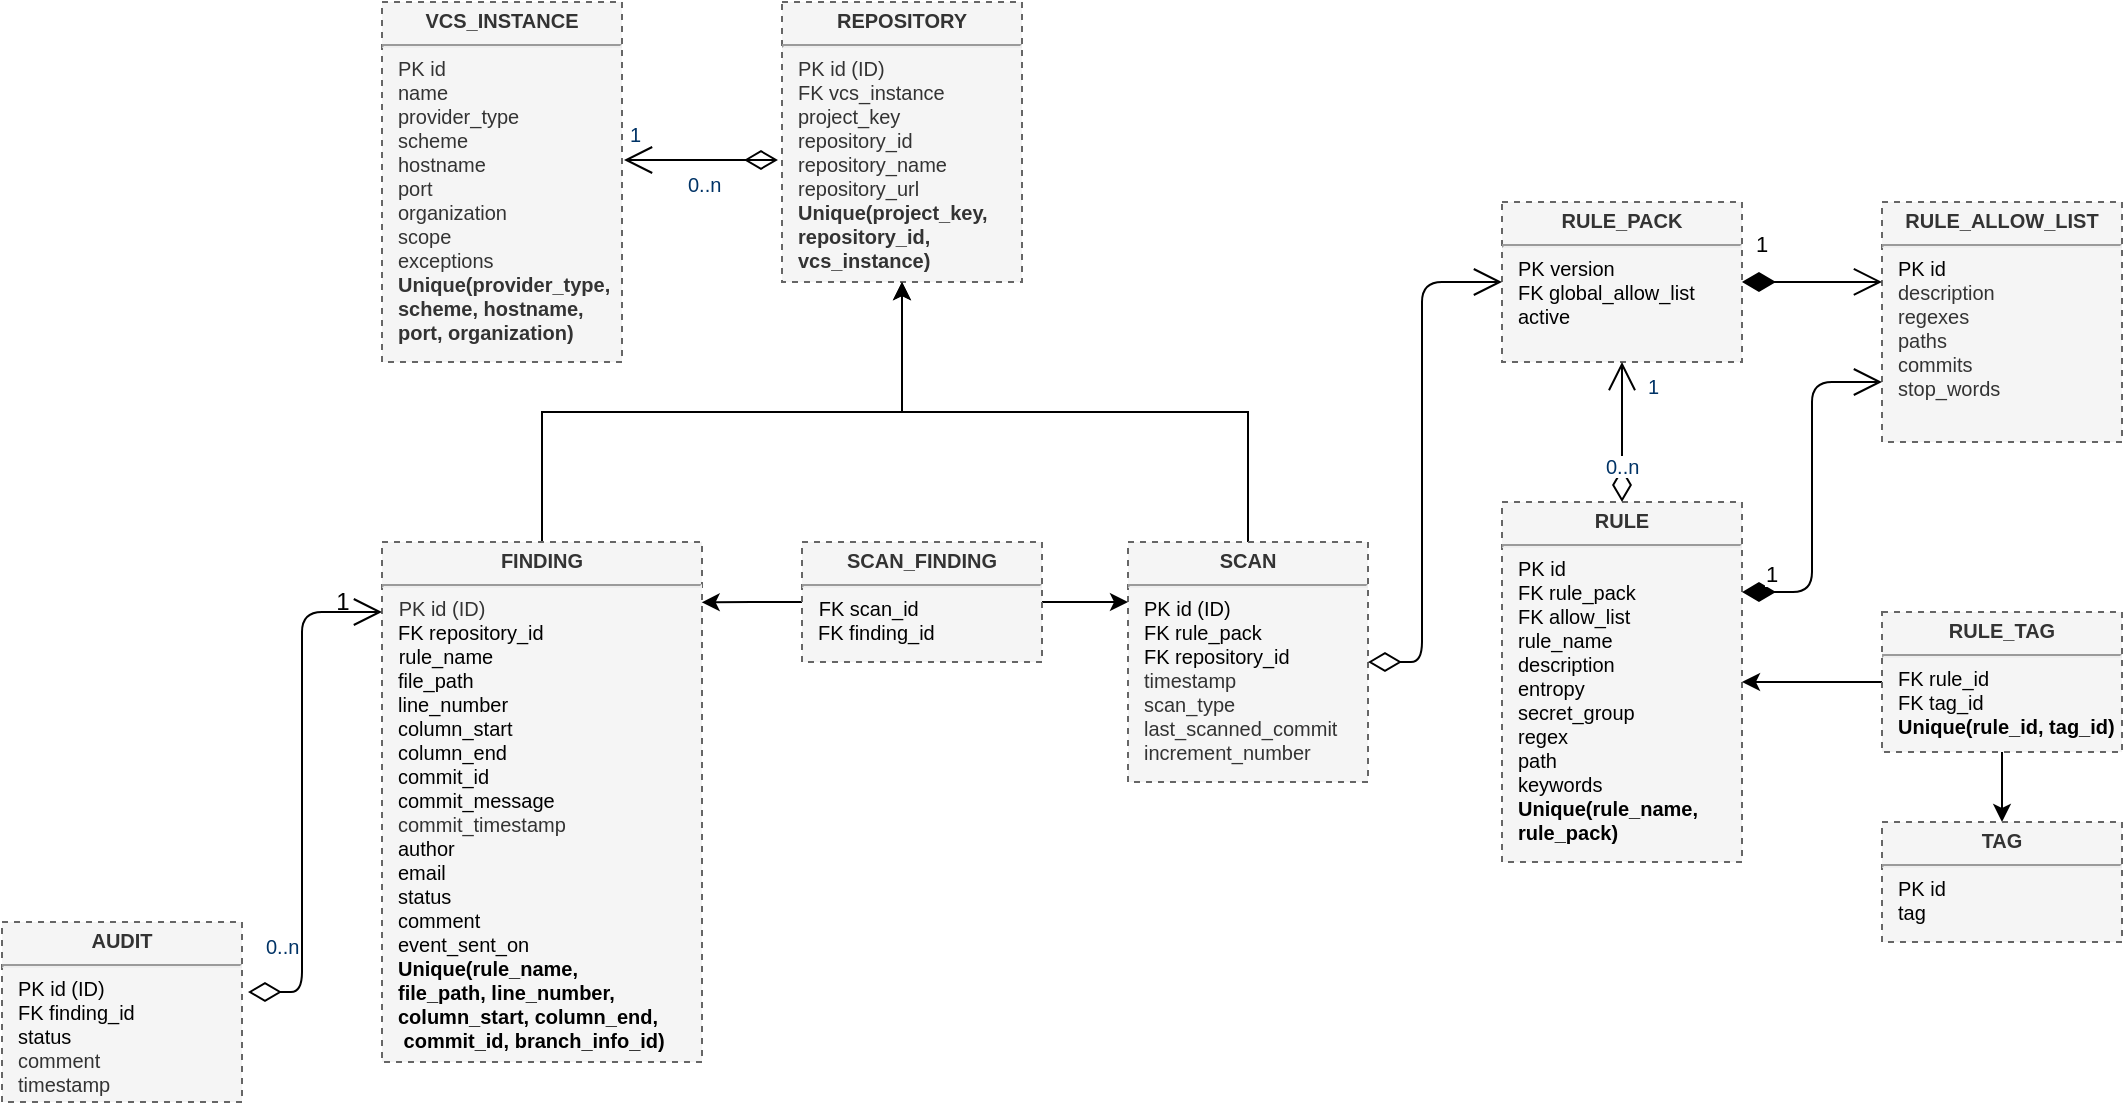 <mxfile version="11.1.4" type="device"><diagram id="ASBPKrMZcy1E8r9wkDOf" name="RESC DB Datamodel"><mxGraphModel dx="1418" dy="1044" grid="1" gridSize="10" guides="1" tooltips="1" connect="1" arrows="1" fold="1" page="0" pageScale="1" pageWidth="850" pageHeight="1100" math="0" shadow="0"><root><mxCell id="0"/><mxCell id="1" parent="0"/><mxCell id="iGn93bfAbuCoAqJOm0m--1" value="&lt;p style=&quot;margin: 4px 0px 0px ; text-align: center ; font-size: 10px&quot;&gt;&lt;b style=&quot;font-size: 10px&quot;&gt;REPOSITORY&lt;/b&gt;&lt;/p&gt;&lt;hr style=&quot;font-size: 10px&quot;&gt;&lt;p style=&quot;margin: 0px 0px 0px 8px ; font-size: 10px&quot;&gt;PK id (ID)&lt;/p&gt;&lt;p style=&quot;margin: 0px 0px 0px 8px ; font-size: 10px&quot;&gt;FK vcs_instance&lt;br&gt;&lt;/p&gt;&lt;p style=&quot;margin: 0px 0px 0px 8px ; font-size: 10px&quot;&gt;project_key&lt;/p&gt;&lt;p style=&quot;margin: 0px 0px 0px 8px ; font-size: 10px&quot;&gt;repository_id&lt;/p&gt;&lt;p style=&quot;margin: 0px 0px 0px 8px ; font-size: 10px&quot;&gt;repository_name&lt;/p&gt;&lt;p style=&quot;margin: 0px 0px 0px 8px ; font-size: 10px&quot;&gt;repository_url&lt;/p&gt;&lt;p style=&quot;margin: 0px 0px 0px 8px&quot;&gt;&lt;b&gt;Unique(project_key,&amp;nbsp;&lt;/b&gt;&lt;/p&gt;&lt;p style=&quot;margin: 0px 0px 0px 8px&quot;&gt;&lt;b&gt;repository_id,&amp;nbsp;&lt;/b&gt;&lt;/p&gt;&lt;p style=&quot;margin: 0px 0px 0px 8px&quot;&gt;&lt;b&gt;vcs_instance)&lt;/b&gt;&lt;/p&gt;" style="verticalAlign=top;align=left;overflow=fill;fontSize=10;fontFamily=Helvetica;html=1;rounded=0;shadow=0;glass=0;dashed=1;comic=0;fillColor=#f5f5f5;strokeColor=#666666;fontColor=#333333;" parent="1" vertex="1"><mxGeometry x="250" y="-40" width="120" height="140" as="geometry"/></mxCell><mxCell id="iGn93bfAbuCoAqJOm0m--2" style="edgeStyle=orthogonalEdgeStyle;rounded=0;orthogonalLoop=1;jettySize=auto;html=1;exitX=0.5;exitY=0;exitDx=0;exitDy=0;entryX=0.5;entryY=1;entryDx=0;entryDy=0;" parent="1" source="iGn93bfAbuCoAqJOm0m--3" target="iGn93bfAbuCoAqJOm0m--1" edge="1"><mxGeometry relative="1" as="geometry"><mxPoint x="310" y="110" as="targetPoint"/></mxGeometry></mxCell><mxCell id="iGn93bfAbuCoAqJOm0m--3" value="&lt;p style=&quot;margin: 4px 0px 0px ; text-align: center&quot;&gt;&lt;b&gt;&lt;font style=&quot;font-size: 10px&quot;&gt;FINDING&lt;/font&gt;&lt;/b&gt;&lt;/p&gt;&lt;hr&gt;&amp;nbsp; &amp;nbsp;PK id (ID)&lt;br&gt;&lt;p style=&quot;margin: 0px 0px 0px 8px&quot;&gt;&lt;font color=&quot;#000000&quot;&gt;&lt;span&gt;FK repository_id&lt;/span&gt;&lt;/font&gt;&lt;/p&gt;&lt;span style=&quot;color: rgb(0 , 0 , 0) ; text-align: center&quot;&gt;&amp;nbsp; &amp;nbsp;rule_name&lt;/span&gt;&lt;p style=&quot;margin: 0px 0px 0px 8px&quot;&gt;&lt;font style=&quot;font-size: 10px&quot;&gt;&lt;span style=&quot;color: rgb(0 , 0 , 0) ; text-align: center&quot;&gt;file_path&lt;/span&gt;&lt;br style=&quot;color: rgb(0 , 0 , 0) ; text-align: center&quot;&gt;&lt;span style=&quot;color: rgb(0 , 0 , 0) ; text-align: center&quot;&gt;line_number&lt;/span&gt;&lt;/font&gt;&lt;/p&gt;&lt;p style=&quot;margin: 0px 0px 0px 8px&quot;&gt;&lt;font style=&quot;font-size: 10px&quot;&gt;&lt;span style=&quot;color: rgb(0 , 0 , 0) ; text-align: center&quot;&gt;column_start&lt;/span&gt;&lt;/font&gt;&lt;/p&gt;&lt;p style=&quot;margin: 0px 0px 0px 8px&quot;&gt;&lt;font style=&quot;font-size: 10px&quot;&gt;&lt;span style=&quot;color: rgb(0 , 0 , 0) ; text-align: center&quot;&gt;column_end&lt;/span&gt;&lt;/font&gt;&lt;/p&gt;&lt;p style=&quot;margin: 0px 0px 0px 8px&quot;&gt;&lt;font style=&quot;font-size: 10px&quot;&gt;&lt;span style=&quot;color: rgb(0 , 0 , 0) ; text-align: center&quot;&gt;commit_id&lt;/span&gt;&lt;br style=&quot;color: rgb(0 , 0 , 0) ; text-align: center&quot;&gt;&lt;span style=&quot;color: rgb(0 , 0 , 0) ; text-align: center&quot;&gt;commit_message&lt;/span&gt;&lt;/font&gt;&lt;/p&gt;&lt;p style=&quot;margin: 0px 0px 0px 8px&quot;&gt;&lt;font style=&quot;font-size: 10px&quot;&gt;commit_timestamp&lt;br style=&quot;color: rgb(0 , 0 , 0) ; text-align: center&quot;&gt;&lt;span style=&quot;color: rgb(0 , 0 , 0) ; text-align: center&quot;&gt;author&lt;/span&gt;&lt;/font&gt;&lt;/p&gt;&lt;p style=&quot;margin: 0px 0px 0px 8px&quot;&gt;&lt;font style=&quot;font-size: 10px&quot;&gt;&lt;span style=&quot;color: rgb(0 , 0 , 0) ; text-align: center&quot;&gt;email&lt;/span&gt;&lt;/font&gt;&lt;/p&gt;&lt;p style=&quot;margin: 0px 0px 0px 8px&quot;&gt;&lt;font style=&quot;font-size: 10px&quot;&gt;&lt;span style=&quot;color: rgb(0 , 0 , 0) ; text-align: center&quot;&gt;status&lt;/span&gt;&lt;/font&gt;&lt;/p&gt;&lt;p style=&quot;margin: 0px 0px 0px 8px&quot;&gt;&lt;font style=&quot;font-size: 10px&quot;&gt;&lt;span style=&quot;color: rgb(0 , 0 , 0) ; text-align: center&quot;&gt;comment&lt;/span&gt;&lt;/font&gt;&lt;/p&gt;&lt;p style=&quot;margin: 0px 0px 0px 8px&quot;&gt;&lt;font style=&quot;font-size: 10px&quot;&gt;&lt;span style=&quot;color: rgb(0 , 0 , 0) ; text-align: center&quot;&gt;event_sent_on&lt;/span&gt;&lt;/font&gt;&lt;/p&gt;&lt;p style=&quot;margin: 0px 0px 0px 8px&quot;&gt;&lt;font style=&quot;font-size: 10px&quot;&gt;&lt;span style=&quot;color: rgb(0 , 0 , 0) ; text-align: center&quot;&gt;&lt;b&gt;Unique(rule_name,&amp;nbsp;&lt;/b&gt;&lt;/span&gt;&lt;/font&gt;&lt;/p&gt;&lt;p style=&quot;margin: 0px 0px 0px 8px&quot;&gt;&lt;font style=&quot;font-size: 10px&quot;&gt;&lt;span style=&quot;color: rgb(0 , 0 , 0) ; text-align: center&quot;&gt;&lt;b&gt;file_path, line_number,&amp;nbsp;&lt;/b&gt;&lt;/span&gt;&lt;/font&gt;&lt;/p&gt;&lt;p style=&quot;margin: 0px 0px 0px 8px&quot;&gt;&lt;font style=&quot;font-size: 10px&quot;&gt;&lt;span style=&quot;color: rgb(0 , 0 , 0) ; text-align: center&quot;&gt;&lt;b&gt;column_start, column_end,&lt;/b&gt;&lt;/span&gt;&lt;/font&gt;&lt;/p&gt;&lt;p style=&quot;margin: 0px 0px 0px 8px&quot;&gt;&lt;b&gt;&lt;font style=&quot;font-size: 10px&quot;&gt;&lt;span style=&quot;color: rgb(0 , 0 , 0) ; text-align: center&quot;&gt;&amp;nbsp;commit_id,&amp;nbsp;&lt;/span&gt;&lt;/font&gt;&lt;span style=&quot;color: rgb(0 , 0 , 0) ; text-align: center&quot;&gt;branch_info_id)&lt;/span&gt;&lt;/b&gt;&lt;/p&gt;" style="verticalAlign=top;align=left;overflow=fill;fontSize=10;fontFamily=Helvetica;html=1;rounded=0;shadow=0;glass=0;dashed=1;comic=0;fillColor=#f5f5f5;strokeColor=#666666;fontColor=#333333;" parent="1" vertex="1"><mxGeometry x="50" y="230" width="160" height="260" as="geometry"/></mxCell><mxCell id="iGn93bfAbuCoAqJOm0m--4" value="&lt;p style=&quot;margin: 4px 0px 0px ; text-align: center&quot;&gt;&lt;b&gt;RULE&lt;/b&gt;&lt;/p&gt;&lt;hr&gt;&lt;p style=&quot;margin: 0px 0px 0px 8px&quot;&gt;&lt;font color=&quot;#000000&quot;&gt;&lt;span style=&quot;white-space: normal&quot;&gt;PK id&lt;/span&gt;&lt;/font&gt;&lt;/p&gt;&lt;p style=&quot;margin: 0px 0px 0px 8px&quot;&gt;&lt;font color=&quot;#000000&quot;&gt;&lt;span style=&quot;white-space: normal&quot;&gt;FK rule_pack&lt;/span&gt;&lt;/font&gt;&lt;/p&gt;&lt;p style=&quot;margin: 0px 0px 0px 8px&quot;&gt;&lt;font color=&quot;#000000&quot;&gt;&lt;span style=&quot;white-space: normal&quot;&gt;FK allow_list&lt;/span&gt;&lt;/font&gt;&lt;/p&gt;&lt;p style=&quot;margin: 0px 0px 0px 8px&quot;&gt;&lt;font color=&quot;#000000&quot;&gt;&lt;span style=&quot;white-space: normal&quot;&gt;rule_name&lt;/span&gt;&lt;/font&gt;&lt;/p&gt;&lt;p style=&quot;margin: 0px 0px 0px 8px&quot;&gt;&lt;font color=&quot;#000000&quot;&gt;&lt;span style=&quot;white-space: normal&quot;&gt;description&lt;/span&gt;&lt;/font&gt;&lt;/p&gt;&lt;p style=&quot;margin: 0px 0px 0px 8px&quot;&gt;&lt;font color=&quot;#000000&quot;&gt;&lt;span style=&quot;white-space: normal&quot;&gt;entropy&lt;/span&gt;&lt;/font&gt;&lt;/p&gt;&lt;p style=&quot;margin: 0px 0px 0px 8px&quot;&gt;&lt;font color=&quot;#000000&quot;&gt;&lt;span style=&quot;white-space: normal&quot;&gt;secret_group&lt;/span&gt;&lt;/font&gt;&lt;/p&gt;&lt;p style=&quot;margin: 0px 0px 0px 8px&quot;&gt;&lt;font color=&quot;#000000&quot;&gt;&lt;span style=&quot;white-space: normal&quot;&gt;regex&lt;/span&gt;&lt;/font&gt;&lt;/p&gt;&lt;p style=&quot;margin: 0px 0px 0px 8px&quot;&gt;&lt;font color=&quot;#000000&quot;&gt;&lt;span style=&quot;white-space: normal&quot;&gt;path&lt;/span&gt;&lt;/font&gt;&lt;/p&gt;&lt;p style=&quot;margin: 0px 0px 0px 8px&quot;&gt;&lt;font color=&quot;#000000&quot;&gt;&lt;span style=&quot;white-space: normal&quot;&gt;keywords&lt;/span&gt;&lt;/font&gt;&lt;/p&gt;&lt;p style=&quot;margin: 0px 0px 0px 8px&quot;&gt;&lt;font color=&quot;#000000&quot;&gt;&lt;span style=&quot;white-space: normal&quot;&gt;&lt;b&gt;Unique(rule_name, rule_pack)&lt;/b&gt;&lt;/span&gt;&lt;/font&gt;&lt;/p&gt;" style="verticalAlign=top;align=left;overflow=fill;fontSize=10;fontFamily=Helvetica;html=1;rounded=0;shadow=0;glass=0;dashed=1;comic=0;fillColor=#f5f5f5;strokeColor=#666666;fontColor=#333333;" parent="1" vertex="1"><mxGeometry x="610" y="210" width="120" height="180" as="geometry"/></mxCell><mxCell id="iGn93bfAbuCoAqJOm0m--6" style="edgeStyle=orthogonalEdgeStyle;rounded=0;orthogonalLoop=1;jettySize=auto;html=1;entryX=0.5;entryY=1;entryDx=0;entryDy=0;exitX=0.5;exitY=0;exitDx=0;exitDy=0;" parent="1" source="iGn93bfAbuCoAqJOm0m--7" target="iGn93bfAbuCoAqJOm0m--1" edge="1"><mxGeometry relative="1" as="geometry"><mxPoint x="305" y="170" as="targetPoint"/></mxGeometry></mxCell><mxCell id="iGn93bfAbuCoAqJOm0m--7" value="&lt;p style=&quot;margin: 4px 0px 0px ; text-align: center&quot;&gt;&lt;b&gt;SCAN&lt;/b&gt;&lt;/p&gt;&lt;hr&gt;&lt;p style=&quot;margin: 0px 0px 0px 8px&quot;&gt;&lt;font color=&quot;#000000&quot;&gt;&lt;span style=&quot;white-space: normal&quot;&gt;PK id (ID)&lt;/span&gt;&lt;/font&gt;&lt;/p&gt;&lt;p style=&quot;margin: 0px 0px 0px 8px&quot;&gt;&lt;span style=&quot;white-space: normal ; color: rgb(0 , 0 , 0)&quot;&gt;FK rule_pack&lt;/span&gt;&lt;br&gt;&lt;/p&gt;&lt;p style=&quot;margin: 0px 0px 0px 8px&quot;&gt;&lt;span style=&quot;white-space: normal ; color: rgb(0 , 0 , 0)&quot;&gt;FK repository_id&lt;/span&gt;&lt;/p&gt;&lt;p style=&quot;margin: 0px 0px 0px 8px&quot;&gt;timestamp&lt;br&gt;&lt;/p&gt;&lt;p style=&quot;margin: 0px 0px 0px 8px&quot;&gt;scan_type&lt;/p&gt;&lt;p style=&quot;margin: 0px 0px 0px 8px&quot;&gt;last_scanned_commit&lt;/p&gt;&lt;p style=&quot;margin: 0px 0px 0px 8px&quot;&gt;increment_number&lt;/p&gt;" style="verticalAlign=top;align=left;overflow=fill;fontSize=10;fontFamily=Helvetica;html=1;rounded=0;shadow=0;glass=0;dashed=1;comic=0;fillColor=#f5f5f5;strokeColor=#666666;fontColor=#333333;" parent="1" vertex="1"><mxGeometry x="423" y="230" width="120" height="120" as="geometry"/></mxCell><mxCell id="iGn93bfAbuCoAqJOm0m--8" value="&lt;p style=&quot;margin: 4px 0px 0px ; text-align: center&quot;&gt;&lt;b&gt;RULE_ALLOW_LIST&lt;/b&gt;&lt;/p&gt;&lt;hr&gt;&lt;p style=&quot;margin: 0px 0px 0px 8px&quot;&gt;&lt;font color=&quot;#000000&quot;&gt;&lt;span style=&quot;white-space: normal&quot;&gt;PK id&lt;/span&gt;&lt;/font&gt;&lt;/p&gt;&lt;p style=&quot;margin: 0px 0px 0px 8px&quot;&gt;description&lt;/p&gt;&lt;p style=&quot;margin: 0px 0px 0px 8px&quot;&gt;regexes&lt;/p&gt;&lt;p style=&quot;margin: 0px 0px 0px 8px&quot;&gt;paths&lt;/p&gt;&lt;p style=&quot;margin: 0px 0px 0px 8px&quot;&gt;commits&lt;/p&gt;&lt;p style=&quot;margin: 0px 0px 0px 8px&quot;&gt;stop_words&lt;/p&gt;&lt;p style=&quot;margin: 0px 0px 0px 8px&quot;&gt;&lt;br&gt;&lt;/p&gt;" style="verticalAlign=top;align=left;overflow=fill;fontSize=10;fontFamily=Helvetica;html=1;rounded=0;shadow=0;glass=0;dashed=1;comic=0;fillColor=#f5f5f5;strokeColor=#666666;fontColor=#333333;" parent="1" vertex="1"><mxGeometry x="800" y="60" width="120" height="120" as="geometry"/></mxCell><mxCell id="iGn93bfAbuCoAqJOm0m--9" value="&lt;p style=&quot;margin: 4px 0px 0px ; text-align: center&quot;&gt;&lt;b&gt;RULE_PACK&lt;/b&gt;&lt;/p&gt;&lt;hr&gt;&lt;p style=&quot;margin: 0px 0px 0px 8px&quot;&gt;&lt;font color=&quot;#000000&quot;&gt;&lt;span style=&quot;white-space: normal&quot;&gt;PK version&lt;/span&gt;&lt;/font&gt;&lt;/p&gt;&lt;p style=&quot;margin: 0px 0px 0px 8px&quot;&gt;&lt;font color=&quot;#000000&quot;&gt;&lt;span style=&quot;white-space: normal&quot;&gt;FK global_allow_list&lt;/span&gt;&lt;/font&gt;&lt;/p&gt;&lt;p style=&quot;margin: 0px 0px 0px 8px&quot;&gt;&lt;font color=&quot;#000000&quot;&gt;&lt;span style=&quot;white-space: normal&quot;&gt;active&lt;/span&gt;&lt;/font&gt;&lt;/p&gt;&lt;p style=&quot;margin: 0px 0px 0px 8px&quot;&gt;&lt;br&gt;&lt;/p&gt;" style="verticalAlign=top;align=left;overflow=fill;fontSize=10;fontFamily=Helvetica;html=1;rounded=0;shadow=0;glass=0;dashed=1;comic=0;fillColor=#f5f5f5;strokeColor=#666666;fontColor=#333333;" parent="1" vertex="1"><mxGeometry x="610" y="60" width="120" height="80" as="geometry"/></mxCell><mxCell id="iGn93bfAbuCoAqJOm0m--13" value="1" style="endArrow=open;endSize=12;startArrow=diamondThin;startSize=14;startFill=1;edgeStyle=orthogonalEdgeStyle;align=left;verticalAlign=bottom;exitX=1;exitY=0.25;exitDx=0;exitDy=0;entryX=0;entryY=0.75;entryDx=0;entryDy=0;" parent="1" source="iGn93bfAbuCoAqJOm0m--4" target="iGn93bfAbuCoAqJOm0m--8" edge="1"><mxGeometry x="-0.888" relative="1" as="geometry"><mxPoint x="780" y="195.0" as="sourcePoint"/><mxPoint x="890" y="195.0" as="targetPoint"/><mxPoint as="offset"/></mxGeometry></mxCell><mxCell id="iGn93bfAbuCoAqJOm0m--14" value="1" style="endArrow=open;endSize=12;startArrow=diamondThin;startSize=14;startFill=1;edgeStyle=orthogonalEdgeStyle;align=left;verticalAlign=bottom;entryX=0;entryY=0.333;entryDx=0;entryDy=0;entryPerimeter=0;" parent="1" source="iGn93bfAbuCoAqJOm0m--9" target="iGn93bfAbuCoAqJOm0m--8" edge="1"><mxGeometry x="-0.857" y="10" relative="1" as="geometry"><mxPoint x="819.724" y="155.31" as="sourcePoint"/><mxPoint x="739.724" y="100.138" as="targetPoint"/><mxPoint as="offset"/></mxGeometry></mxCell><mxCell id="iGn93bfAbuCoAqJOm0m--15" value="" style="endArrow=open;endSize=12;startArrow=diamondThin;startSize=14;startFill=0;edgeStyle=orthogonalEdgeStyle;entryX=0.5;entryY=1;entryDx=0;entryDy=0;exitX=0.5;exitY=0;exitDx=0;exitDy=0;" parent="1" source="iGn93bfAbuCoAqJOm0m--4" target="iGn93bfAbuCoAqJOm0m--9" edge="1"><mxGeometry x="1989.36" y="-20" as="geometry"><mxPoint x="790" y="100" as="sourcePoint"/><mxPoint x="940" y="113" as="targetPoint"/><Array as="points"><mxPoint x="670" y="180"/><mxPoint x="670" y="180"/></Array></mxGeometry></mxCell><mxCell id="iGn93bfAbuCoAqJOm0m--16" value="0..n" style="resizable=0;align=left;verticalAlign=top;labelBackgroundColor=#ffffff;fontSize=10;strokeColor=#003366;shadow=1;fillColor=#D4E1F5;fontColor=#003366" parent="iGn93bfAbuCoAqJOm0m--15" connectable="0" vertex="1"><mxGeometry x="-1" relative="1" as="geometry"><mxPoint x="-10" y="-30" as="offset"/></mxGeometry></mxCell><mxCell id="iGn93bfAbuCoAqJOm0m--17" value="1" style="resizable=0;align=right;verticalAlign=top;labelBackgroundColor=#ffffff;fontSize=10;strokeColor=#003366;shadow=1;fillColor=#D4E1F5;fontColor=#003366" parent="iGn93bfAbuCoAqJOm0m--15" connectable="0" vertex="1"><mxGeometry x="1" relative="1" as="geometry"><mxPoint x="20" y="2.728e-13" as="offset"/></mxGeometry></mxCell><mxCell id="iGn93bfAbuCoAqJOm0m--18" value="" style="endArrow=open;endSize=12;startArrow=diamondThin;startSize=14;startFill=0;edgeStyle=orthogonalEdgeStyle;exitX=1;exitY=0.5;exitDx=0;exitDy=0;entryX=0;entryY=0.5;entryDx=0;entryDy=0;" parent="1" source="iGn93bfAbuCoAqJOm0m--7" target="iGn93bfAbuCoAqJOm0m--9" edge="1"><mxGeometry x="1579.36" y="210" as="geometry"><mxPoint x="620" y="138" as="sourcePoint"/><mxPoint x="680" y="370" as="targetPoint"/><Array as="points"><mxPoint x="570" y="290"/><mxPoint x="570" y="100"/></Array></mxGeometry></mxCell><mxCell id="iGn93bfAbuCoAqJOm0m--19" value="&lt;p style=&quot;margin: 4px 0px 0px ; text-align: center ; font-size: 10px&quot;&gt;&lt;b style=&quot;font-size: 10px&quot;&gt;VCS_INSTANCE&lt;/b&gt;&lt;/p&gt;&lt;hr style=&quot;font-size: 10px&quot;&gt;&lt;p style=&quot;margin: 0px 0px 0px 8px ; font-size: 10px&quot;&gt;PK id&lt;/p&gt;&lt;p style=&quot;margin: 0px 0px 0px 8px ; font-size: 10px&quot;&gt;name&lt;/p&gt;&lt;p style=&quot;margin: 0px 0px 0px 8px ; font-size: 10px&quot;&gt;provider_type&lt;/p&gt;&lt;p style=&quot;margin: 0px 0px 0px 8px ; font-size: 10px&quot;&gt;scheme&lt;/p&gt;&lt;p style=&quot;margin: 0px 0px 0px 8px ; font-size: 10px&quot;&gt;hostname&lt;/p&gt;&lt;p style=&quot;margin: 0px 0px 0px 8px ; font-size: 10px&quot;&gt;port&lt;/p&gt;&lt;p style=&quot;margin: 0px 0px 0px 8px ; font-size: 10px&quot;&gt;organization&lt;/p&gt;&lt;p style=&quot;margin: 0px 0px 0px 8px ; font-size: 10px&quot;&gt;scope&lt;/p&gt;&lt;p style=&quot;margin: 0px 0px 0px 8px ; font-size: 10px&quot;&gt;exceptions&lt;br&gt;&lt;/p&gt;&lt;p style=&quot;margin: 0px 0px 0px 8px ; font-size: 10px&quot;&gt;&lt;b&gt;Unique(provider_type,&amp;nbsp;&lt;/b&gt;&lt;/p&gt;&lt;p style=&quot;margin: 0px 0px 0px 8px ; font-size: 10px&quot;&gt;&lt;b&gt;scheme, hostname,&amp;nbsp;&lt;/b&gt;&lt;/p&gt;&lt;p style=&quot;margin: 0px 0px 0px 8px ; font-size: 10px&quot;&gt;&lt;b&gt;port, organization)&lt;/b&gt;&lt;/p&gt;" style="verticalAlign=top;align=left;overflow=fill;fontSize=10;fontFamily=Helvetica;html=1;rounded=0;shadow=0;glass=0;dashed=1;comic=0;fillColor=#f5f5f5;strokeColor=#666666;fontColor=#333333;" parent="1" vertex="1"><mxGeometry x="50" y="-40" width="120" height="180" as="geometry"/></mxCell><mxCell id="iGn93bfAbuCoAqJOm0m--20" value="" style="endArrow=open;endSize=12;startArrow=diamondThin;startSize=14;startFill=0;edgeStyle=orthogonalEdgeStyle;" parent="1" edge="1"><mxGeometry x="1630.36" y="219" as="geometry"><mxPoint x="231" y="39" as="sourcePoint"/><mxPoint x="171" y="39" as="targetPoint"/><Array as="points"><mxPoint x="240" y="39"/></Array></mxGeometry></mxCell><mxCell id="iGn93bfAbuCoAqJOm0m--21" value="0..n" style="resizable=0;align=left;verticalAlign=top;labelBackgroundColor=#ffffff;fontSize=10;strokeColor=#003366;shadow=1;fillColor=#D4E1F5;fontColor=#003366" parent="iGn93bfAbuCoAqJOm0m--20" connectable="0" vertex="1"><mxGeometry x="-1" relative="1" as="geometry"><mxPoint x="-30" as="offset"/></mxGeometry></mxCell><mxCell id="iGn93bfAbuCoAqJOm0m--22" value="1" style="resizable=0;align=right;verticalAlign=top;labelBackgroundColor=#ffffff;fontSize=10;strokeColor=#003366;shadow=1;fillColor=#D4E1F5;fontColor=#003366" parent="iGn93bfAbuCoAqJOm0m--20" connectable="0" vertex="1"><mxGeometry x="1" relative="1" as="geometry"><mxPoint x="10" y="-25" as="offset"/></mxGeometry></mxCell><mxCell id="iGn93bfAbuCoAqJOm0m--23" style="edgeStyle=orthogonalEdgeStyle;rounded=0;orthogonalLoop=1;jettySize=auto;html=1;entryX=0.999;entryY=0.116;entryDx=0;entryDy=0;entryPerimeter=0;" parent="1" source="iGn93bfAbuCoAqJOm0m--25" target="iGn93bfAbuCoAqJOm0m--3" edge="1"><mxGeometry relative="1" as="geometry"/></mxCell><mxCell id="iGn93bfAbuCoAqJOm0m--24" style="edgeStyle=orthogonalEdgeStyle;rounded=0;orthogonalLoop=1;jettySize=auto;html=1;entryX=0;entryY=0.25;entryDx=0;entryDy=0;" parent="1" source="iGn93bfAbuCoAqJOm0m--25" target="iGn93bfAbuCoAqJOm0m--7" edge="1"><mxGeometry relative="1" as="geometry"><mxPoint x="423" y="270" as="targetPoint"/></mxGeometry></mxCell><mxCell id="iGn93bfAbuCoAqJOm0m--25" value="&lt;p style=&quot;margin: 4px 0px 0px ; text-align: center&quot;&gt;&lt;b&gt;SCAN_FINDING&lt;/b&gt;&lt;/p&gt;&lt;hr&gt;&lt;p style=&quot;margin: 0px 0px 0px 8px&quot;&gt;&lt;/p&gt;&lt;span style=&quot;color: rgb(0 , 0 , 0) ; white-space: normal&quot;&gt;&amp;nbsp; &amp;nbsp;FK scan_id&amp;nbsp;&lt;/span&gt;&lt;p style=&quot;margin: 0px 0px 0px 8px&quot;&gt;&lt;span style=&quot;white-space: normal ; color: rgb(0 , 0 , 0)&quot;&gt;FK finding_id&lt;/span&gt;&lt;/p&gt;&lt;p style=&quot;margin: 0px 0px 0px 8px&quot;&gt;&lt;br&gt;&lt;/p&gt;" style="verticalAlign=top;align=left;overflow=fill;fontSize=10;fontFamily=Helvetica;html=1;rounded=0;shadow=0;glass=0;dashed=1;comic=0;fillColor=#f5f5f5;strokeColor=#666666;fontColor=#333333;" parent="1" vertex="1"><mxGeometry x="260" y="230" width="120" height="60" as="geometry"/></mxCell><mxCell id="iGn93bfAbuCoAqJOm0m--26" value="&lt;p style=&quot;margin: 4px 0px 0px ; text-align: center&quot;&gt;&lt;b&gt;AUDIT&lt;/b&gt;&lt;/p&gt;&lt;hr&gt;&lt;p style=&quot;margin: 0px 0px 0px 8px&quot;&gt;&lt;font color=&quot;#000000&quot;&gt;&lt;span style=&quot;white-space: normal&quot;&gt;PK id (ID)&lt;/span&gt;&lt;/font&gt;&lt;/p&gt;&lt;p style=&quot;margin: 0px 0px 0px 8px&quot;&gt;&lt;span style=&quot;white-space: normal ; color: rgb(0 , 0 , 0)&quot;&gt;FK finding_id&lt;/span&gt;&lt;br&gt;&lt;/p&gt;&lt;p style=&quot;margin: 0px 0px 0px 8px&quot;&gt;&lt;font color=&quot;#000000&quot;&gt;&lt;span style=&quot;white-space: normal;&quot;&gt;status&lt;/span&gt;&lt;/font&gt;&lt;/p&gt;&lt;p style=&quot;margin: 0px 0px 0px 8px&quot;&gt;comment&lt;br&gt;&lt;/p&gt;&lt;p style=&quot;margin: 0px 0px 0px 8px&quot;&gt;timestamp&lt;/p&gt;&lt;p style=&quot;margin: 0px 0px 0px 8px&quot;&gt;&lt;br&gt;&lt;/p&gt;" style="verticalAlign=top;align=left;overflow=fill;fontSize=10;fontFamily=Helvetica;html=1;rounded=0;shadow=0;glass=0;dashed=1;comic=0;fillColor=#f5f5f5;strokeColor=#666666;fontColor=#333333;" parent="1" vertex="1"><mxGeometry x="-140" y="420" width="120" height="90" as="geometry"/></mxCell><mxCell id="iGn93bfAbuCoAqJOm0m--27" value="" style="endArrow=open;endSize=12;startArrow=diamondThin;startSize=14;startFill=0;edgeStyle=orthogonalEdgeStyle;exitX=1;exitY=0.5;exitDx=0;exitDy=0;entryX=0;entryY=0.5;entryDx=0;entryDy=0;" parent="1" edge="1"><mxGeometry x="1019.36" y="375" as="geometry"><mxPoint x="-17" y="455" as="sourcePoint"/><mxPoint x="50" y="265" as="targetPoint"/><Array as="points"><mxPoint x="10" y="455"/><mxPoint x="10" y="265"/></Array></mxGeometry></mxCell><mxCell id="iGn93bfAbuCoAqJOm0m--28" value="1" style="text;html=1;align=center;verticalAlign=middle;resizable=0;points=[];autosize=1;strokeColor=none;fillColor=none;" parent="1" vertex="1"><mxGeometry x="15" y="245" width="30" height="30" as="geometry"/></mxCell><mxCell id="iGn93bfAbuCoAqJOm0m--29" value="0..n" style="resizable=0;align=left;verticalAlign=top;labelBackgroundColor=#ffffff;fontSize=10;strokeColor=#003366;shadow=1;fillColor=#D4E1F5;fontColor=#003366" parent="1" connectable="0" vertex="1"><mxGeometry x="-10" y="420" as="geometry"/></mxCell><mxCell id="iGn93bfAbuCoAqJOm0m--30" style="edgeStyle=orthogonalEdgeStyle;rounded=0;orthogonalLoop=1;jettySize=auto;html=1;entryX=0.5;entryY=0;entryDx=0;entryDy=0;" parent="1" source="iGn93bfAbuCoAqJOm0m--32" target="iGn93bfAbuCoAqJOm0m--33" edge="1"><mxGeometry relative="1" as="geometry"/></mxCell><mxCell id="iGn93bfAbuCoAqJOm0m--31" style="edgeStyle=orthogonalEdgeStyle;rounded=0;orthogonalLoop=1;jettySize=auto;html=1;entryX=1;entryY=0.5;entryDx=0;entryDy=0;" parent="1" source="iGn93bfAbuCoAqJOm0m--32" target="iGn93bfAbuCoAqJOm0m--4" edge="1"><mxGeometry relative="1" as="geometry"/></mxCell><mxCell id="iGn93bfAbuCoAqJOm0m--32" value="&lt;p style=&quot;margin: 4px 0px 0px ; text-align: center&quot;&gt;&lt;b&gt;RULE_TAG&lt;/b&gt;&lt;/p&gt;&lt;hr&gt;&lt;p style=&quot;margin: 0px 0px 0px 8px&quot;&gt;&lt;span style=&quot;color: rgb(0 , 0 , 0) ; white-space: normal&quot;&gt;FK rule_id&lt;/span&gt;&lt;br&gt;&lt;/p&gt;&lt;p style=&quot;margin: 0px 0px 0px 8px&quot;&gt;&lt;font color=&quot;#000000&quot;&gt;&lt;span style=&quot;white-space: normal&quot;&gt;FK tag_id&lt;/span&gt;&lt;/font&gt;&lt;/p&gt;&lt;p style=&quot;margin: 0px 0px 0px 8px&quot;&gt;&lt;font color=&quot;#000000&quot;&gt;&lt;span style=&quot;white-space: normal&quot;&gt;&lt;b&gt;Unique(rule_id, tag_id)&lt;/b&gt;&lt;/span&gt;&lt;/font&gt;&lt;/p&gt;" style="verticalAlign=top;align=left;overflow=fill;fontSize=10;fontFamily=Helvetica;html=1;rounded=0;shadow=0;glass=0;dashed=1;comic=0;fillColor=#f5f5f5;strokeColor=#666666;fontColor=#333333;" parent="1" vertex="1"><mxGeometry x="800" y="265" width="120" height="70" as="geometry"/></mxCell><mxCell id="iGn93bfAbuCoAqJOm0m--33" value="&lt;p style=&quot;margin: 4px 0px 0px ; text-align: center&quot;&gt;&lt;b&gt;TAG&lt;/b&gt;&lt;/p&gt;&lt;hr&gt;&lt;p style=&quot;margin: 0px 0px 0px 8px&quot;&gt;&lt;span style=&quot;color: rgb(0 , 0 , 0) ; white-space: normal&quot;&gt;PK id&lt;/span&gt;&lt;br&gt;&lt;/p&gt;&lt;p style=&quot;margin: 0px 0px 0px 8px&quot;&gt;&lt;font color=&quot;#000000&quot;&gt;&lt;span style=&quot;white-space: normal&quot;&gt;tag&lt;/span&gt;&lt;/font&gt;&lt;/p&gt;&lt;p style=&quot;margin: 0px 0px 0px 8px&quot;&gt;&lt;font color=&quot;#000000&quot;&gt;&lt;span style=&quot;white-space: normal&quot;&gt;&lt;br&gt;&lt;/span&gt;&lt;/font&gt;&lt;/p&gt;" style="verticalAlign=top;align=left;overflow=fill;fontSize=10;fontFamily=Helvetica;html=1;rounded=0;shadow=0;glass=0;dashed=1;comic=0;fillColor=#f5f5f5;strokeColor=#666666;fontColor=#333333;" parent="1" vertex="1"><mxGeometry x="800" y="370" width="120" height="60" as="geometry"/></mxCell></root></mxGraphModel></diagram></mxfile>